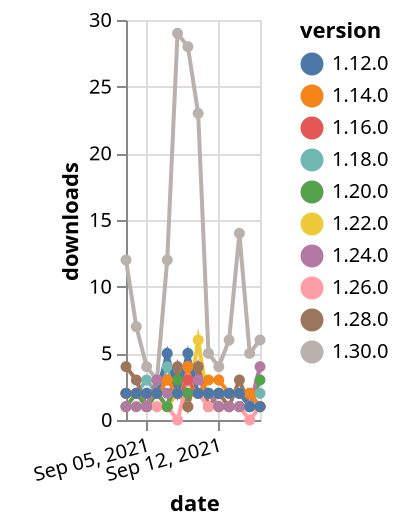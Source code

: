 {"$schema": "https://vega.github.io/schema/vega-lite/v5.json", "description": "A simple bar chart with embedded data.", "data": {"values": [{"date": "2021-09-03", "total": 3821, "delta": 2, "version": "1.18.0"}, {"date": "2021-09-04", "total": 3823, "delta": 2, "version": "1.18.0"}, {"date": "2021-09-05", "total": 3826, "delta": 3, "version": "1.18.0"}, {"date": "2021-09-06", "total": 3828, "delta": 2, "version": "1.18.0"}, {"date": "2021-09-07", "total": 3832, "delta": 4, "version": "1.18.0"}, {"date": "2021-09-08", "total": 3834, "delta": 2, "version": "1.18.0"}, {"date": "2021-09-09", "total": 3838, "delta": 4, "version": "1.18.0"}, {"date": "2021-09-10", "total": 3840, "delta": 2, "version": "1.18.0"}, {"date": "2021-09-11", "total": 3842, "delta": 2, "version": "1.18.0"}, {"date": "2021-09-12", "total": 3844, "delta": 2, "version": "1.18.0"}, {"date": "2021-09-13", "total": 3846, "delta": 2, "version": "1.18.0"}, {"date": "2021-09-14", "total": 3848, "delta": 2, "version": "1.18.0"}, {"date": "2021-09-15", "total": 3850, "delta": 2, "version": "1.18.0"}, {"date": "2021-09-16", "total": 3852, "delta": 2, "version": "1.18.0"}, {"date": "2021-09-03", "total": 654, "delta": 1, "version": "1.22.0"}, {"date": "2021-09-04", "total": 655, "delta": 1, "version": "1.22.0"}, {"date": "2021-09-05", "total": 656, "delta": 1, "version": "1.22.0"}, {"date": "2021-09-06", "total": 657, "delta": 1, "version": "1.22.0"}, {"date": "2021-09-07", "total": 658, "delta": 1, "version": "1.22.0"}, {"date": "2021-09-08", "total": 660, "delta": 2, "version": "1.22.0"}, {"date": "2021-09-09", "total": 661, "delta": 1, "version": "1.22.0"}, {"date": "2021-09-10", "total": 667, "delta": 6, "version": "1.22.0"}, {"date": "2021-09-11", "total": 668, "delta": 1, "version": "1.22.0"}, {"date": "2021-09-12", "total": 669, "delta": 1, "version": "1.22.0"}, {"date": "2021-09-13", "total": 670, "delta": 1, "version": "1.22.0"}, {"date": "2021-09-14", "total": 671, "delta": 1, "version": "1.22.0"}, {"date": "2021-09-15", "total": 672, "delta": 1, "version": "1.22.0"}, {"date": "2021-09-16", "total": 673, "delta": 1, "version": "1.22.0"}, {"date": "2021-09-03", "total": 2255, "delta": 4, "version": "1.28.0"}, {"date": "2021-09-04", "total": 2258, "delta": 3, "version": "1.28.0"}, {"date": "2021-09-05", "total": 2259, "delta": 1, "version": "1.28.0"}, {"date": "2021-09-06", "total": 2261, "delta": 2, "version": "1.28.0"}, {"date": "2021-09-07", "total": 2262, "delta": 1, "version": "1.28.0"}, {"date": "2021-09-08", "total": 2266, "delta": 4, "version": "1.28.0"}, {"date": "2021-09-09", "total": 2267, "delta": 1, "version": "1.28.0"}, {"date": "2021-09-10", "total": 2271, "delta": 4, "version": "1.28.0"}, {"date": "2021-09-11", "total": 2272, "delta": 1, "version": "1.28.0"}, {"date": "2021-09-12", "total": 2274, "delta": 2, "version": "1.28.0"}, {"date": "2021-09-13", "total": 2275, "delta": 1, "version": "1.28.0"}, {"date": "2021-09-14", "total": 2278, "delta": 3, "version": "1.28.0"}, {"date": "2021-09-15", "total": 2279, "delta": 1, "version": "1.28.0"}, {"date": "2021-09-16", "total": 2280, "delta": 1, "version": "1.28.0"}, {"date": "2021-09-03", "total": 4952, "delta": 2, "version": "1.26.0"}, {"date": "2021-09-04", "total": 4954, "delta": 2, "version": "1.26.0"}, {"date": "2021-09-05", "total": 4955, "delta": 1, "version": "1.26.0"}, {"date": "2021-09-06", "total": 4956, "delta": 1, "version": "1.26.0"}, {"date": "2021-09-07", "total": 4957, "delta": 1, "version": "1.26.0"}, {"date": "2021-09-08", "total": 4957, "delta": 0, "version": "1.26.0"}, {"date": "2021-09-09", "total": 4960, "delta": 3, "version": "1.26.0"}, {"date": "2021-09-10", "total": 4962, "delta": 2, "version": "1.26.0"}, {"date": "2021-09-11", "total": 4963, "delta": 1, "version": "1.26.0"}, {"date": "2021-09-12", "total": 4964, "delta": 1, "version": "1.26.0"}, {"date": "2021-09-13", "total": 4965, "delta": 1, "version": "1.26.0"}, {"date": "2021-09-14", "total": 4966, "delta": 1, "version": "1.26.0"}, {"date": "2021-09-15", "total": 4966, "delta": 0, "version": "1.26.0"}, {"date": "2021-09-16", "total": 4967, "delta": 1, "version": "1.26.0"}, {"date": "2021-09-03", "total": 3268, "delta": 1, "version": "1.20.0"}, {"date": "2021-09-04", "total": 3270, "delta": 2, "version": "1.20.0"}, {"date": "2021-09-05", "total": 3271, "delta": 1, "version": "1.20.0"}, {"date": "2021-09-06", "total": 3273, "delta": 2, "version": "1.20.0"}, {"date": "2021-09-07", "total": 3274, "delta": 1, "version": "1.20.0"}, {"date": "2021-09-08", "total": 3277, "delta": 3, "version": "1.20.0"}, {"date": "2021-09-09", "total": 3279, "delta": 2, "version": "1.20.0"}, {"date": "2021-09-10", "total": 3281, "delta": 2, "version": "1.20.0"}, {"date": "2021-09-11", "total": 3283, "delta": 2, "version": "1.20.0"}, {"date": "2021-09-12", "total": 3284, "delta": 1, "version": "1.20.0"}, {"date": "2021-09-13", "total": 3285, "delta": 1, "version": "1.20.0"}, {"date": "2021-09-14", "total": 3286, "delta": 1, "version": "1.20.0"}, {"date": "2021-09-15", "total": 3287, "delta": 1, "version": "1.20.0"}, {"date": "2021-09-16", "total": 3290, "delta": 3, "version": "1.20.0"}, {"date": "2021-09-03", "total": 7816, "delta": 2, "version": "1.16.0"}, {"date": "2021-09-04", "total": 7818, "delta": 2, "version": "1.16.0"}, {"date": "2021-09-05", "total": 7820, "delta": 2, "version": "1.16.0"}, {"date": "2021-09-06", "total": 7822, "delta": 2, "version": "1.16.0"}, {"date": "2021-09-07", "total": 7825, "delta": 3, "version": "1.16.0"}, {"date": "2021-09-08", "total": 7827, "delta": 2, "version": "1.16.0"}, {"date": "2021-09-09", "total": 7830, "delta": 3, "version": "1.16.0"}, {"date": "2021-09-10", "total": 7832, "delta": 2, "version": "1.16.0"}, {"date": "2021-09-11", "total": 7834, "delta": 2, "version": "1.16.0"}, {"date": "2021-09-12", "total": 7836, "delta": 2, "version": "1.16.0"}, {"date": "2021-09-13", "total": 7838, "delta": 2, "version": "1.16.0"}, {"date": "2021-09-14", "total": 7840, "delta": 2, "version": "1.16.0"}, {"date": "2021-09-15", "total": 7842, "delta": 2, "version": "1.16.0"}, {"date": "2021-09-16", "total": 7843, "delta": 1, "version": "1.16.0"}, {"date": "2021-09-03", "total": 614, "delta": 12, "version": "1.30.0"}, {"date": "2021-09-04", "total": 621, "delta": 7, "version": "1.30.0"}, {"date": "2021-09-05", "total": 625, "delta": 4, "version": "1.30.0"}, {"date": "2021-09-06", "total": 628, "delta": 3, "version": "1.30.0"}, {"date": "2021-09-07", "total": 640, "delta": 12, "version": "1.30.0"}, {"date": "2021-09-08", "total": 669, "delta": 29, "version": "1.30.0"}, {"date": "2021-09-09", "total": 697, "delta": 28, "version": "1.30.0"}, {"date": "2021-09-10", "total": 720, "delta": 23, "version": "1.30.0"}, {"date": "2021-09-11", "total": 725, "delta": 5, "version": "1.30.0"}, {"date": "2021-09-12", "total": 729, "delta": 4, "version": "1.30.0"}, {"date": "2021-09-13", "total": 735, "delta": 6, "version": "1.30.0"}, {"date": "2021-09-14", "total": 749, "delta": 14, "version": "1.30.0"}, {"date": "2021-09-15", "total": 754, "delta": 5, "version": "1.30.0"}, {"date": "2021-09-16", "total": 760, "delta": 6, "version": "1.30.0"}, {"date": "2021-09-03", "total": 1942, "delta": 1, "version": "1.24.0"}, {"date": "2021-09-04", "total": 1943, "delta": 1, "version": "1.24.0"}, {"date": "2021-09-05", "total": 1944, "delta": 1, "version": "1.24.0"}, {"date": "2021-09-06", "total": 1947, "delta": 3, "version": "1.24.0"}, {"date": "2021-09-07", "total": 1949, "delta": 2, "version": "1.24.0"}, {"date": "2021-09-08", "total": 1951, "delta": 2, "version": "1.24.0"}, {"date": "2021-09-09", "total": 1955, "delta": 4, "version": "1.24.0"}, {"date": "2021-09-10", "total": 1958, "delta": 3, "version": "1.24.0"}, {"date": "2021-09-11", "total": 1960, "delta": 2, "version": "1.24.0"}, {"date": "2021-09-12", "total": 1961, "delta": 1, "version": "1.24.0"}, {"date": "2021-09-13", "total": 1962, "delta": 1, "version": "1.24.0"}, {"date": "2021-09-14", "total": 1963, "delta": 1, "version": "1.24.0"}, {"date": "2021-09-15", "total": 1964, "delta": 1, "version": "1.24.0"}, {"date": "2021-09-16", "total": 1968, "delta": 4, "version": "1.24.0"}, {"date": "2021-09-03", "total": 2984, "delta": 2, "version": "1.14.0"}, {"date": "2021-09-04", "total": 2986, "delta": 2, "version": "1.14.0"}, {"date": "2021-09-05", "total": 2988, "delta": 2, "version": "1.14.0"}, {"date": "2021-09-06", "total": 2990, "delta": 2, "version": "1.14.0"}, {"date": "2021-09-07", "total": 2993, "delta": 3, "version": "1.14.0"}, {"date": "2021-09-08", "total": 2995, "delta": 2, "version": "1.14.0"}, {"date": "2021-09-09", "total": 2999, "delta": 4, "version": "1.14.0"}, {"date": "2021-09-10", "total": 3001, "delta": 2, "version": "1.14.0"}, {"date": "2021-09-11", "total": 3004, "delta": 3, "version": "1.14.0"}, {"date": "2021-09-12", "total": 3007, "delta": 3, "version": "1.14.0"}, {"date": "2021-09-13", "total": 3009, "delta": 2, "version": "1.14.0"}, {"date": "2021-09-14", "total": 3011, "delta": 2, "version": "1.14.0"}, {"date": "2021-09-15", "total": 3013, "delta": 2, "version": "1.14.0"}, {"date": "2021-09-16", "total": 3014, "delta": 1, "version": "1.14.0"}, {"date": "2021-09-03", "total": 5614, "delta": 2, "version": "1.12.0"}, {"date": "2021-09-04", "total": 5616, "delta": 2, "version": "1.12.0"}, {"date": "2021-09-05", "total": 5618, "delta": 2, "version": "1.12.0"}, {"date": "2021-09-06", "total": 5620, "delta": 2, "version": "1.12.0"}, {"date": "2021-09-07", "total": 5625, "delta": 5, "version": "1.12.0"}, {"date": "2021-09-08", "total": 5627, "delta": 2, "version": "1.12.0"}, {"date": "2021-09-09", "total": 5632, "delta": 5, "version": "1.12.0"}, {"date": "2021-09-10", "total": 5634, "delta": 2, "version": "1.12.0"}, {"date": "2021-09-11", "total": 5636, "delta": 2, "version": "1.12.0"}, {"date": "2021-09-12", "total": 5638, "delta": 2, "version": "1.12.0"}, {"date": "2021-09-13", "total": 5640, "delta": 2, "version": "1.12.0"}, {"date": "2021-09-14", "total": 5642, "delta": 2, "version": "1.12.0"}, {"date": "2021-09-15", "total": 5643, "delta": 1, "version": "1.12.0"}, {"date": "2021-09-16", "total": 5644, "delta": 1, "version": "1.12.0"}]}, "width": "container", "mark": {"type": "line", "point": {"filled": true}}, "encoding": {"x": {"field": "date", "type": "temporal", "timeUnit": "yearmonthdate", "title": "date", "axis": {"labelAngle": -15}}, "y": {"field": "delta", "type": "quantitative", "title": "downloads"}, "color": {"field": "version", "type": "nominal"}, "tooltip": {"field": "delta"}}}